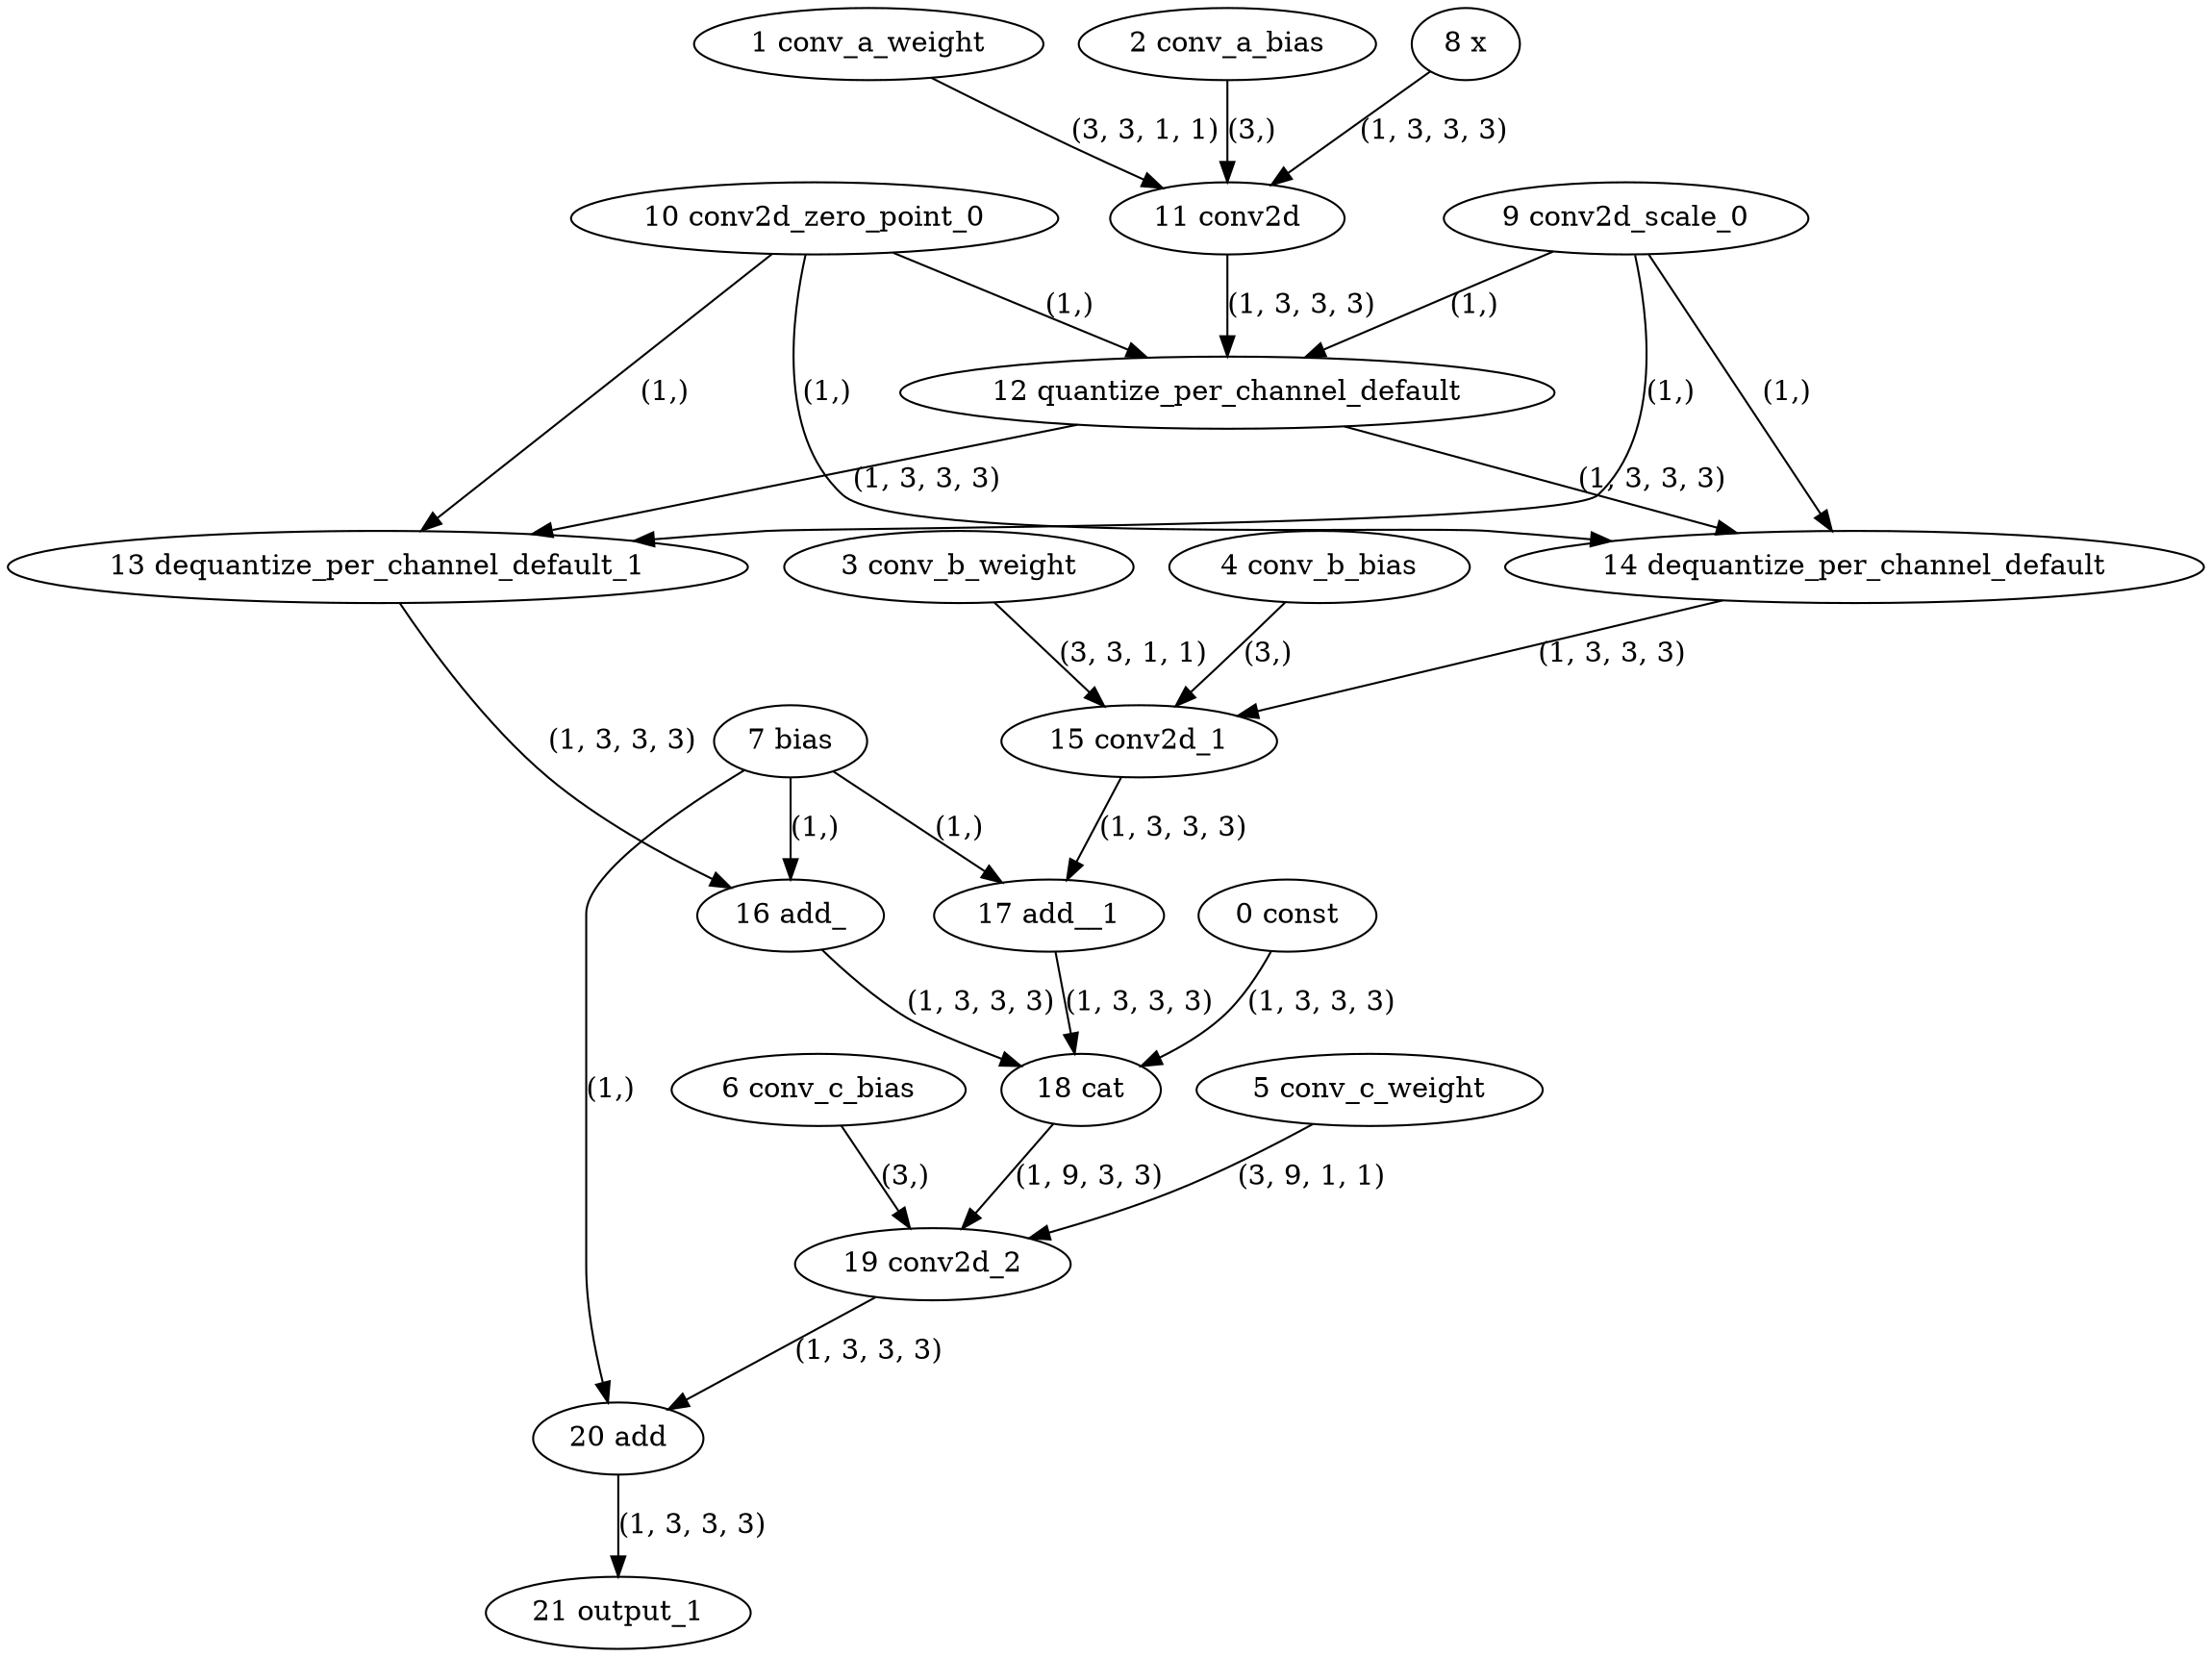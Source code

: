 strict digraph  {
"0 const" [id=0, type=get_attr];
"1 conv_a_weight" [id=1, type=get_attr];
"2 conv_a_bias" [id=2, type=get_attr];
"3 conv_b_weight" [id=3, type=get_attr];
"4 conv_b_bias" [id=4, type=get_attr];
"5 conv_c_weight" [id=5, type=get_attr];
"6 conv_c_bias" [id=6, type=get_attr];
"7 bias" [id=7, type=get_attr];
"8 x" [id=8, type=input];
"9 conv2d_scale_0" [id=9, type=get_attr];
"10 conv2d_zero_point_0" [id=10, type=get_attr];
"11 conv2d" [id=11, type=conv2d];
"12 quantize_per_channel_default" [id=12, type=quantize_per_channel];
"13 dequantize_per_channel_default_1" [id=13, type=dequantize_per_channel];
"14 dequantize_per_channel_default" [id=14, type=dequantize_per_channel];
"15 conv2d_1" [id=15, type=conv2d];
"16 add_" [id=16, type=add_];
"17 add__1" [id=17, type=add_];
"18 cat" [id=18, type=cat];
"19 conv2d_2" [id=19, type=conv2d];
"20 add" [id=20, type=add];
"21 output_1" [id=21, type=output];
"0 const" -> "18 cat"  [label="(1, 3, 3, 3)", style=solid];
"1 conv_a_weight" -> "11 conv2d"  [label="(3, 3, 1, 1)", style=solid];
"2 conv_a_bias" -> "11 conv2d"  [label="(3,)", style=solid];
"3 conv_b_weight" -> "15 conv2d_1"  [label="(3, 3, 1, 1)", style=solid];
"4 conv_b_bias" -> "15 conv2d_1"  [label="(3,)", style=solid];
"5 conv_c_weight" -> "19 conv2d_2"  [label="(3, 9, 1, 1)", style=solid];
"6 conv_c_bias" -> "19 conv2d_2"  [label="(3,)", style=solid];
"7 bias" -> "16 add_"  [label="(1,)", style=solid];
"7 bias" -> "17 add__1"  [label="(1,)", style=solid];
"7 bias" -> "20 add"  [label="(1,)", style=solid];
"8 x" -> "11 conv2d"  [label="(1, 3, 3, 3)", style=solid];
"9 conv2d_scale_0" -> "12 quantize_per_channel_default"  [label="(1,)", style=solid];
"9 conv2d_scale_0" -> "13 dequantize_per_channel_default_1"  [label="(1,)", style=solid];
"9 conv2d_scale_0" -> "14 dequantize_per_channel_default"  [label="(1,)", style=solid];
"10 conv2d_zero_point_0" -> "12 quantize_per_channel_default"  [label="(1,)", style=solid];
"10 conv2d_zero_point_0" -> "13 dequantize_per_channel_default_1"  [label="(1,)", style=solid];
"10 conv2d_zero_point_0" -> "14 dequantize_per_channel_default"  [label="(1,)", style=solid];
"11 conv2d" -> "12 quantize_per_channel_default"  [label="(1, 3, 3, 3)", style=solid];
"12 quantize_per_channel_default" -> "13 dequantize_per_channel_default_1"  [label="(1, 3, 3, 3)", style=solid];
"12 quantize_per_channel_default" -> "14 dequantize_per_channel_default"  [label="(1, 3, 3, 3)", style=solid];
"13 dequantize_per_channel_default_1" -> "16 add_"  [label="(1, 3, 3, 3)", style=solid];
"14 dequantize_per_channel_default" -> "15 conv2d_1"  [label="(1, 3, 3, 3)", style=solid];
"15 conv2d_1" -> "17 add__1"  [label="(1, 3, 3, 3)", style=solid];
"16 add_" -> "18 cat"  [label="(1, 3, 3, 3)", style=solid];
"17 add__1" -> "18 cat"  [label="(1, 3, 3, 3)", style=solid];
"18 cat" -> "19 conv2d_2"  [label="(1, 9, 3, 3)", style=solid];
"19 conv2d_2" -> "20 add"  [label="(1, 3, 3, 3)", style=solid];
"20 add" -> "21 output_1"  [label="(1, 3, 3, 3)", style=solid];
}
